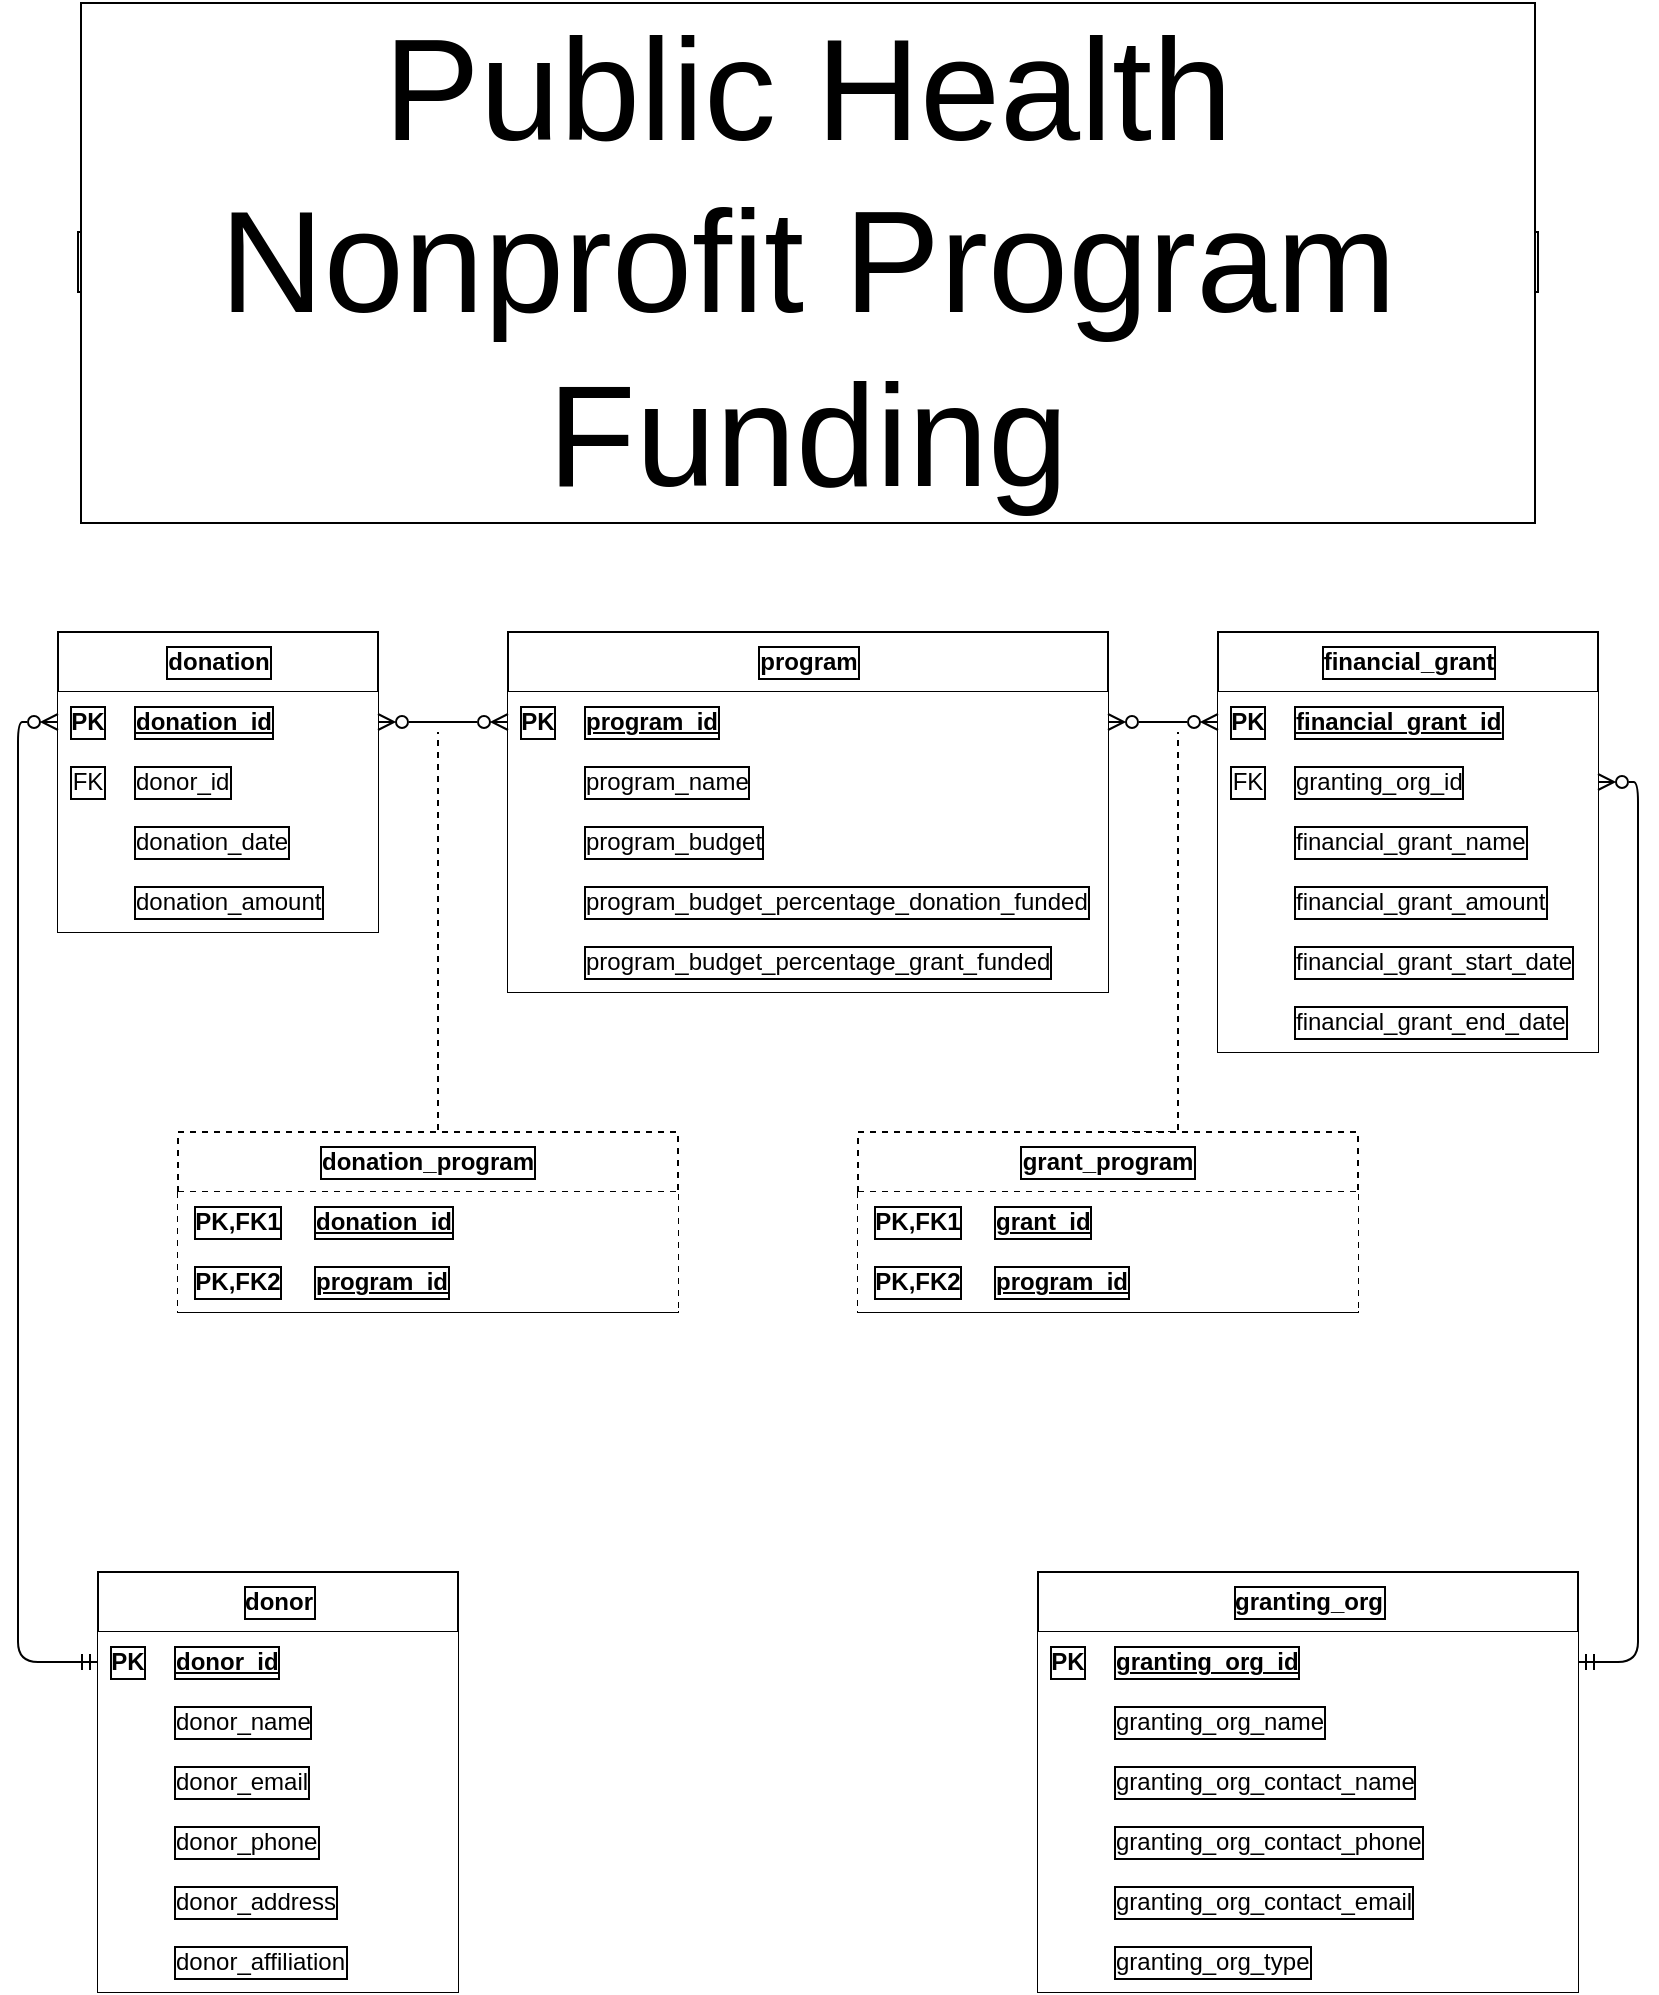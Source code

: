 <mxfile>
    <diagram name="Page-1" id="TxBQtbxJY03ssOuI2Wn8">
        <mxGraphModel dx="577" dy="413" grid="1" gridSize="10" guides="1" tooltips="1" connect="1" arrows="1" fold="1" page="1" pageScale="1" pageWidth="850" pageHeight="1100" background="#ffffff" math="0" shadow="0">
            <root>
                <mxCell id="0"/>
                <mxCell id="1" parent="0"/>
                <mxCell id="XQ3OSbRxP886kL2ksAf7-1" value="donation" style="shape=table;startSize=30;container=1;collapsible=1;childLayout=tableLayout;fixedRows=1;rowLines=0;fontStyle=1;align=center;resizeLast=1;html=1;movable=1;resizable=1;rotatable=1;deletable=1;editable=1;locked=0;connectable=1;labelBackgroundColor=#FFFFFF;strokeColor=#000000;fontColor=#000000;labelBorderColor=default;fillColor=#FFFFFF;" parent="1" vertex="1">
                    <mxGeometry x="50" y="380" width="160" height="150" as="geometry"/>
                </mxCell>
                <mxCell id="XQ3OSbRxP886kL2ksAf7-2" value="" style="shape=tableRow;horizontal=0;startSize=0;swimlaneHead=0;swimlaneBody=0;fillColor=#FFFFFF;collapsible=0;dropTarget=0;points=[[0,0.5],[1,0.5]];portConstraint=eastwest;top=0;left=0;right=0;bottom=1;movable=1;resizable=1;rotatable=1;deletable=1;editable=1;locked=0;connectable=1;labelBackgroundColor=#FFFFFF;strokeColor=#000000;fontColor=#000000;labelBorderColor=default;" parent="XQ3OSbRxP886kL2ksAf7-1" vertex="1">
                    <mxGeometry y="30" width="160" height="30" as="geometry"/>
                </mxCell>
                <mxCell id="XQ3OSbRxP886kL2ksAf7-3" value="PK" style="shape=partialRectangle;connectable=1;fillColor=#FFFFFF;top=0;left=0;bottom=0;right=0;fontStyle=1;overflow=hidden;whiteSpace=wrap;html=1;movable=1;resizable=1;rotatable=1;deletable=1;editable=1;locked=0;labelBackgroundColor=#FFFFFF;strokeColor=#000000;fontColor=#000000;labelBorderColor=default;" parent="XQ3OSbRxP886kL2ksAf7-2" vertex="1">
                    <mxGeometry width="30" height="30" as="geometry">
                        <mxRectangle width="30" height="30" as="alternateBounds"/>
                    </mxGeometry>
                </mxCell>
                <mxCell id="XQ3OSbRxP886kL2ksAf7-4" value="donation_id" style="shape=partialRectangle;connectable=1;fillColor=#FFFFFF;top=0;left=0;bottom=0;right=0;align=left;spacingLeft=6;fontStyle=5;overflow=hidden;whiteSpace=wrap;html=1;movable=1;resizable=1;rotatable=1;deletable=1;editable=1;locked=0;labelBackgroundColor=#FFFFFF;strokeColor=#000000;fontColor=#000000;labelBorderColor=default;" parent="XQ3OSbRxP886kL2ksAf7-2" vertex="1">
                    <mxGeometry x="30" width="130" height="30" as="geometry">
                        <mxRectangle width="130" height="30" as="alternateBounds"/>
                    </mxGeometry>
                </mxCell>
                <mxCell id="XQ3OSbRxP886kL2ksAf7-11" value="" style="shape=tableRow;horizontal=0;startSize=0;swimlaneHead=0;swimlaneBody=0;fillColor=#FFFFFF;collapsible=0;dropTarget=0;points=[[0,0.5],[1,0.5]];portConstraint=eastwest;top=0;left=0;right=0;bottom=0;movable=1;resizable=1;rotatable=1;deletable=1;editable=1;locked=0;connectable=1;labelBackgroundColor=#FFFFFF;strokeColor=#000000;fontColor=#000000;labelBorderColor=default;" parent="XQ3OSbRxP886kL2ksAf7-1" vertex="1">
                    <mxGeometry y="60" width="160" height="30" as="geometry"/>
                </mxCell>
                <mxCell id="XQ3OSbRxP886kL2ksAf7-12" value="FK" style="shape=partialRectangle;connectable=1;fillColor=#FFFFFF;top=0;left=0;bottom=0;right=0;editable=1;overflow=hidden;whiteSpace=wrap;html=1;movable=1;resizable=1;rotatable=1;deletable=1;locked=0;labelBackgroundColor=#FFFFFF;strokeColor=#000000;fontColor=#000000;labelBorderColor=default;" parent="XQ3OSbRxP886kL2ksAf7-11" vertex="1">
                    <mxGeometry width="30" height="30" as="geometry">
                        <mxRectangle width="30" height="30" as="alternateBounds"/>
                    </mxGeometry>
                </mxCell>
                <mxCell id="XQ3OSbRxP886kL2ksAf7-13" value="donor_id" style="shape=partialRectangle;connectable=1;fillColor=#FFFFFF;top=0;left=0;bottom=0;right=0;align=left;spacingLeft=6;overflow=hidden;whiteSpace=wrap;html=1;movable=1;resizable=1;rotatable=1;deletable=1;editable=1;locked=0;labelBackgroundColor=#FFFFFF;strokeColor=#000000;fontColor=#000000;labelBorderColor=default;" parent="XQ3OSbRxP886kL2ksAf7-11" vertex="1">
                    <mxGeometry x="30" width="130" height="30" as="geometry">
                        <mxRectangle width="130" height="30" as="alternateBounds"/>
                    </mxGeometry>
                </mxCell>
                <mxCell id="XQ3OSbRxP886kL2ksAf7-5" value="" style="shape=tableRow;horizontal=0;startSize=0;swimlaneHead=0;swimlaneBody=0;fillColor=#FFFFFF;collapsible=0;dropTarget=0;points=[[0,0.5],[1,0.5]];portConstraint=eastwest;top=0;left=0;right=0;bottom=0;movable=1;resizable=1;rotatable=1;deletable=1;editable=1;locked=0;connectable=1;labelBackgroundColor=#FFFFFF;strokeColor=#000000;fontColor=#000000;labelBorderColor=default;" parent="XQ3OSbRxP886kL2ksAf7-1" vertex="1">
                    <mxGeometry y="90" width="160" height="30" as="geometry"/>
                </mxCell>
                <mxCell id="XQ3OSbRxP886kL2ksAf7-6" value="" style="shape=partialRectangle;connectable=1;fillColor=#FFFFFF;top=0;left=0;bottom=0;right=0;editable=1;overflow=hidden;whiteSpace=wrap;html=1;movable=1;resizable=1;rotatable=1;deletable=1;locked=0;labelBackgroundColor=#FFFFFF;strokeColor=#000000;fontColor=#000000;labelBorderColor=default;" parent="XQ3OSbRxP886kL2ksAf7-5" vertex="1">
                    <mxGeometry width="30" height="30" as="geometry">
                        <mxRectangle width="30" height="30" as="alternateBounds"/>
                    </mxGeometry>
                </mxCell>
                <mxCell id="XQ3OSbRxP886kL2ksAf7-7" value="donation_date" style="shape=partialRectangle;connectable=1;fillColor=#FFFFFF;top=0;left=0;bottom=0;right=0;align=left;spacingLeft=6;overflow=hidden;whiteSpace=wrap;html=1;movable=1;resizable=1;rotatable=1;deletable=1;editable=1;locked=0;labelBackgroundColor=#FFFFFF;strokeColor=#000000;fontColor=#000000;labelBorderColor=default;" parent="XQ3OSbRxP886kL2ksAf7-5" vertex="1">
                    <mxGeometry x="30" width="130" height="30" as="geometry">
                        <mxRectangle width="130" height="30" as="alternateBounds"/>
                    </mxGeometry>
                </mxCell>
                <mxCell id="XQ3OSbRxP886kL2ksAf7-8" value="" style="shape=tableRow;horizontal=0;startSize=0;swimlaneHead=0;swimlaneBody=0;fillColor=#FFFFFF;collapsible=0;dropTarget=0;points=[[0,0.5],[1,0.5]];portConstraint=eastwest;top=0;left=0;right=0;bottom=0;movable=1;resizable=1;rotatable=1;deletable=1;editable=1;locked=0;connectable=1;labelBackgroundColor=#FFFFFF;strokeColor=#000000;fontColor=#000000;labelBorderColor=default;" parent="XQ3OSbRxP886kL2ksAf7-1" vertex="1">
                    <mxGeometry y="120" width="160" height="30" as="geometry"/>
                </mxCell>
                <mxCell id="XQ3OSbRxP886kL2ksAf7-9" value="" style="shape=partialRectangle;connectable=1;fillColor=#FFFFFF;top=0;left=0;bottom=0;right=0;editable=1;overflow=hidden;whiteSpace=wrap;html=1;movable=1;resizable=1;rotatable=1;deletable=1;locked=0;labelBackgroundColor=#FFFFFF;strokeColor=#000000;fontColor=#000000;labelBorderColor=default;" parent="XQ3OSbRxP886kL2ksAf7-8" vertex="1">
                    <mxGeometry width="30" height="30" as="geometry">
                        <mxRectangle width="30" height="30" as="alternateBounds"/>
                    </mxGeometry>
                </mxCell>
                <mxCell id="XQ3OSbRxP886kL2ksAf7-10" value="donation_amount" style="shape=partialRectangle;connectable=1;fillColor=#FFFFFF;top=0;left=0;bottom=0;right=0;align=left;spacingLeft=6;overflow=hidden;whiteSpace=wrap;html=1;movable=1;resizable=1;rotatable=1;deletable=1;editable=1;locked=0;labelBackgroundColor=#FFFFFF;strokeColor=#000000;fontColor=#000000;labelBorderColor=default;" parent="XQ3OSbRxP886kL2ksAf7-8" vertex="1">
                    <mxGeometry x="30" width="130" height="30" as="geometry">
                        <mxRectangle width="130" height="30" as="alternateBounds"/>
                    </mxGeometry>
                </mxCell>
                <mxCell id="XQ3OSbRxP886kL2ksAf7-14" value="program" style="shape=table;startSize=30;container=1;collapsible=1;childLayout=tableLayout;fixedRows=1;rowLines=0;fontStyle=1;align=center;resizeLast=1;html=1;movable=1;resizable=1;rotatable=1;deletable=1;editable=1;locked=0;connectable=1;labelBackgroundColor=#FFFFFF;strokeColor=#000000;fontColor=#000000;labelBorderColor=default;fillColor=#FFFFFF;" parent="1" vertex="1">
                    <mxGeometry x="275" y="380" width="300" height="180" as="geometry"/>
                </mxCell>
                <mxCell id="XQ3OSbRxP886kL2ksAf7-15" value="" style="shape=tableRow;horizontal=0;startSize=0;swimlaneHead=0;swimlaneBody=0;fillColor=#FFFFFF;collapsible=0;dropTarget=0;points=[[0,0.5],[1,0.5]];portConstraint=eastwest;top=0;left=0;right=0;bottom=1;movable=1;resizable=1;rotatable=1;deletable=1;editable=1;locked=0;connectable=1;labelBackgroundColor=#FFFFFF;strokeColor=#000000;fontColor=#000000;labelBorderColor=default;" parent="XQ3OSbRxP886kL2ksAf7-14" vertex="1">
                    <mxGeometry y="30" width="300" height="30" as="geometry"/>
                </mxCell>
                <mxCell id="XQ3OSbRxP886kL2ksAf7-16" value="PK" style="shape=partialRectangle;connectable=1;fillColor=#FFFFFF;top=0;left=0;bottom=0;right=0;fontStyle=1;overflow=hidden;whiteSpace=wrap;html=1;movable=1;resizable=1;rotatable=1;deletable=1;editable=1;locked=0;labelBackgroundColor=#FFFFFF;strokeColor=#000000;fontColor=#000000;labelBorderColor=default;" parent="XQ3OSbRxP886kL2ksAf7-15" vertex="1">
                    <mxGeometry width="30" height="30" as="geometry">
                        <mxRectangle width="30" height="30" as="alternateBounds"/>
                    </mxGeometry>
                </mxCell>
                <mxCell id="XQ3OSbRxP886kL2ksAf7-17" value="program_id" style="shape=partialRectangle;connectable=1;fillColor=#FFFFFF;top=0;left=0;bottom=0;right=0;align=left;spacingLeft=6;fontStyle=5;overflow=hidden;whiteSpace=wrap;html=1;movable=1;resizable=1;rotatable=1;deletable=1;editable=1;locked=0;labelBackgroundColor=#FFFFFF;strokeColor=#000000;fontColor=#000000;labelBorderColor=default;" parent="XQ3OSbRxP886kL2ksAf7-15" vertex="1">
                    <mxGeometry x="30" width="270" height="30" as="geometry">
                        <mxRectangle width="270" height="30" as="alternateBounds"/>
                    </mxGeometry>
                </mxCell>
                <mxCell id="XQ3OSbRxP886kL2ksAf7-18" value="" style="shape=tableRow;horizontal=0;startSize=0;swimlaneHead=0;swimlaneBody=0;fillColor=#FFFFFF;collapsible=0;dropTarget=0;points=[[0,0.5],[1,0.5]];portConstraint=eastwest;top=0;left=0;right=0;bottom=0;movable=1;resizable=1;rotatable=1;deletable=1;editable=1;locked=0;connectable=1;labelBackgroundColor=#FFFFFF;strokeColor=#000000;fontColor=#000000;labelBorderColor=default;" parent="XQ3OSbRxP886kL2ksAf7-14" vertex="1">
                    <mxGeometry y="60" width="300" height="30" as="geometry"/>
                </mxCell>
                <mxCell id="XQ3OSbRxP886kL2ksAf7-19" value="" style="shape=partialRectangle;connectable=1;fillColor=#FFFFFF;top=0;left=0;bottom=0;right=0;editable=1;overflow=hidden;whiteSpace=wrap;html=1;movable=1;resizable=1;rotatable=1;deletable=1;locked=0;labelBackgroundColor=#FFFFFF;strokeColor=#000000;fontColor=#000000;labelBorderColor=default;" parent="XQ3OSbRxP886kL2ksAf7-18" vertex="1">
                    <mxGeometry width="30" height="30" as="geometry">
                        <mxRectangle width="30" height="30" as="alternateBounds"/>
                    </mxGeometry>
                </mxCell>
                <mxCell id="XQ3OSbRxP886kL2ksAf7-20" value="program_name" style="shape=partialRectangle;connectable=1;fillColor=#FFFFFF;top=0;left=0;bottom=0;right=0;align=left;spacingLeft=6;overflow=hidden;whiteSpace=wrap;html=1;movable=1;resizable=1;rotatable=1;deletable=1;editable=1;locked=0;labelBackgroundColor=#FFFFFF;strokeColor=#000000;fontColor=#000000;labelBorderColor=default;" parent="XQ3OSbRxP886kL2ksAf7-18" vertex="1">
                    <mxGeometry x="30" width="270" height="30" as="geometry">
                        <mxRectangle width="270" height="30" as="alternateBounds"/>
                    </mxGeometry>
                </mxCell>
                <mxCell id="XQ3OSbRxP886kL2ksAf7-21" value="" style="shape=tableRow;horizontal=0;startSize=0;swimlaneHead=0;swimlaneBody=0;fillColor=#FFFFFF;collapsible=0;dropTarget=0;points=[[0,0.5],[1,0.5]];portConstraint=eastwest;top=0;left=0;right=0;bottom=0;movable=1;resizable=1;rotatable=1;deletable=1;editable=1;locked=0;connectable=1;labelBackgroundColor=#FFFFFF;strokeColor=#000000;fontColor=#000000;labelBorderColor=default;" parent="XQ3OSbRxP886kL2ksAf7-14" vertex="1">
                    <mxGeometry y="90" width="300" height="30" as="geometry"/>
                </mxCell>
                <mxCell id="XQ3OSbRxP886kL2ksAf7-22" value="" style="shape=partialRectangle;connectable=1;fillColor=#FFFFFF;top=0;left=0;bottom=0;right=0;editable=1;overflow=hidden;whiteSpace=wrap;html=1;movable=1;resizable=1;rotatable=1;deletable=1;locked=0;labelBackgroundColor=#FFFFFF;strokeColor=#000000;fontColor=#000000;labelBorderColor=default;" parent="XQ3OSbRxP886kL2ksAf7-21" vertex="1">
                    <mxGeometry width="30" height="30" as="geometry">
                        <mxRectangle width="30" height="30" as="alternateBounds"/>
                    </mxGeometry>
                </mxCell>
                <mxCell id="XQ3OSbRxP886kL2ksAf7-23" value="program_budget" style="shape=partialRectangle;connectable=1;fillColor=#FFFFFF;top=0;left=0;bottom=0;right=0;align=left;spacingLeft=6;overflow=hidden;whiteSpace=wrap;html=1;movable=1;resizable=1;rotatable=1;deletable=1;editable=1;locked=0;labelBackgroundColor=#FFFFFF;strokeColor=#000000;fontColor=#000000;labelBorderColor=default;" parent="XQ3OSbRxP886kL2ksAf7-21" vertex="1">
                    <mxGeometry x="30" width="270" height="30" as="geometry">
                        <mxRectangle width="270" height="30" as="alternateBounds"/>
                    </mxGeometry>
                </mxCell>
                <mxCell id="XQ3OSbRxP886kL2ksAf7-24" value="" style="shape=tableRow;horizontal=0;startSize=0;swimlaneHead=0;swimlaneBody=0;fillColor=#FFFFFF;collapsible=0;dropTarget=0;points=[[0,0.5],[1,0.5]];portConstraint=eastwest;top=0;left=0;right=0;bottom=0;movable=1;resizable=1;rotatable=1;deletable=1;editable=1;locked=0;connectable=1;labelBackgroundColor=#FFFFFF;strokeColor=#000000;fontColor=#000000;labelBorderColor=default;" parent="XQ3OSbRxP886kL2ksAf7-14" vertex="1">
                    <mxGeometry y="120" width="300" height="30" as="geometry"/>
                </mxCell>
                <mxCell id="XQ3OSbRxP886kL2ksAf7-25" value="" style="shape=partialRectangle;connectable=1;fillColor=#FFFFFF;top=0;left=0;bottom=0;right=0;editable=1;overflow=hidden;whiteSpace=wrap;html=1;movable=1;resizable=1;rotatable=1;deletable=1;locked=0;labelBackgroundColor=#FFFFFF;strokeColor=#000000;fontColor=#000000;labelBorderColor=default;" parent="XQ3OSbRxP886kL2ksAf7-24" vertex="1">
                    <mxGeometry width="30" height="30" as="geometry">
                        <mxRectangle width="30" height="30" as="alternateBounds"/>
                    </mxGeometry>
                </mxCell>
                <mxCell id="XQ3OSbRxP886kL2ksAf7-26" value="program_budget_percentage_donation_funded" style="shape=partialRectangle;connectable=1;fillColor=#FFFFFF;top=0;left=0;bottom=0;right=0;align=left;spacingLeft=6;overflow=hidden;whiteSpace=wrap;html=1;movable=1;resizable=1;rotatable=1;deletable=1;editable=1;locked=0;labelBackgroundColor=#FFFFFF;strokeColor=#000000;fontColor=#000000;labelBorderColor=default;" parent="XQ3OSbRxP886kL2ksAf7-24" vertex="1">
                    <mxGeometry x="30" width="270" height="30" as="geometry">
                        <mxRectangle width="270" height="30" as="alternateBounds"/>
                    </mxGeometry>
                </mxCell>
                <mxCell id="XQ3OSbRxP886kL2ksAf7-27" style="shape=tableRow;horizontal=0;startSize=0;swimlaneHead=0;swimlaneBody=0;fillColor=#FFFFFF;collapsible=0;dropTarget=0;points=[[0,0.5],[1,0.5]];portConstraint=eastwest;top=0;left=0;right=0;bottom=0;movable=1;resizable=1;rotatable=1;deletable=1;editable=1;locked=0;connectable=1;labelBackgroundColor=#FFFFFF;strokeColor=#000000;fontColor=#000000;labelBorderColor=default;" parent="XQ3OSbRxP886kL2ksAf7-14" vertex="1">
                    <mxGeometry y="150" width="300" height="30" as="geometry"/>
                </mxCell>
                <mxCell id="XQ3OSbRxP886kL2ksAf7-28" style="shape=partialRectangle;connectable=1;fillColor=#FFFFFF;top=0;left=0;bottom=0;right=0;editable=1;overflow=hidden;whiteSpace=wrap;html=1;movable=1;resizable=1;rotatable=1;deletable=1;locked=0;labelBackgroundColor=#FFFFFF;strokeColor=#000000;fontColor=#000000;labelBorderColor=default;" parent="XQ3OSbRxP886kL2ksAf7-27" vertex="1">
                    <mxGeometry width="30" height="30" as="geometry">
                        <mxRectangle width="30" height="30" as="alternateBounds"/>
                    </mxGeometry>
                </mxCell>
                <mxCell id="XQ3OSbRxP886kL2ksAf7-29" value="program_budget_percentage_grant_funded" style="shape=partialRectangle;connectable=1;fillColor=#FFFFFF;top=0;left=0;bottom=0;right=0;align=left;spacingLeft=6;overflow=hidden;whiteSpace=wrap;html=1;movable=1;resizable=1;rotatable=1;deletable=1;editable=1;locked=0;labelBackgroundColor=#FFFFFF;strokeColor=#000000;fontColor=#000000;labelBorderColor=default;" parent="XQ3OSbRxP886kL2ksAf7-27" vertex="1">
                    <mxGeometry x="30" width="270" height="30" as="geometry">
                        <mxRectangle width="270" height="30" as="alternateBounds"/>
                    </mxGeometry>
                </mxCell>
                <mxCell id="XQ3OSbRxP886kL2ksAf7-30" value="donor" style="shape=table;startSize=30;container=1;collapsible=1;childLayout=tableLayout;fixedRows=1;rowLines=0;fontStyle=1;align=center;resizeLast=1;html=1;movable=1;resizable=1;rotatable=1;deletable=1;editable=1;locked=0;connectable=1;labelBackgroundColor=#FFFFFF;strokeColor=#000000;fontColor=#000000;labelBorderColor=default;fillColor=#FFFFFF;" parent="1" vertex="1">
                    <mxGeometry x="70.0" y="850" width="180" height="210" as="geometry"/>
                </mxCell>
                <mxCell id="XQ3OSbRxP886kL2ksAf7-31" value="" style="shape=tableRow;horizontal=0;startSize=0;swimlaneHead=0;swimlaneBody=0;fillColor=#FFFFFF;collapsible=0;dropTarget=0;points=[[0,0.5],[1,0.5]];portConstraint=eastwest;top=0;left=0;right=0;bottom=1;movable=1;resizable=1;rotatable=1;deletable=1;editable=1;locked=0;connectable=1;labelBackgroundColor=#FFFFFF;strokeColor=#000000;fontColor=#000000;labelBorderColor=default;" parent="XQ3OSbRxP886kL2ksAf7-30" vertex="1">
                    <mxGeometry y="30" width="180" height="30" as="geometry"/>
                </mxCell>
                <mxCell id="XQ3OSbRxP886kL2ksAf7-32" value="PK" style="shape=partialRectangle;connectable=1;fillColor=#FFFFFF;top=0;left=0;bottom=0;right=0;fontStyle=1;overflow=hidden;whiteSpace=wrap;html=1;movable=1;resizable=1;rotatable=1;deletable=1;editable=1;locked=0;labelBackgroundColor=#FFFFFF;strokeColor=#000000;fontColor=#000000;labelBorderColor=default;" parent="XQ3OSbRxP886kL2ksAf7-31" vertex="1">
                    <mxGeometry width="30" height="30" as="geometry">
                        <mxRectangle width="30" height="30" as="alternateBounds"/>
                    </mxGeometry>
                </mxCell>
                <mxCell id="XQ3OSbRxP886kL2ksAf7-33" value="donor_id" style="shape=partialRectangle;connectable=1;fillColor=#FFFFFF;top=0;left=0;bottom=0;right=0;align=left;spacingLeft=6;fontStyle=5;overflow=hidden;whiteSpace=wrap;html=1;movable=1;resizable=1;rotatable=1;deletable=1;editable=1;locked=0;labelBackgroundColor=#FFFFFF;strokeColor=#000000;fontColor=#000000;labelBorderColor=default;" parent="XQ3OSbRxP886kL2ksAf7-31" vertex="1">
                    <mxGeometry x="30" width="150" height="30" as="geometry">
                        <mxRectangle width="150" height="30" as="alternateBounds"/>
                    </mxGeometry>
                </mxCell>
                <mxCell id="XQ3OSbRxP886kL2ksAf7-34" value="" style="shape=tableRow;horizontal=0;startSize=0;swimlaneHead=0;swimlaneBody=0;fillColor=#FFFFFF;collapsible=0;dropTarget=0;points=[[0,0.5],[1,0.5]];portConstraint=eastwest;top=0;left=0;right=0;bottom=0;movable=1;resizable=1;rotatable=1;deletable=1;editable=1;locked=0;connectable=1;labelBackgroundColor=#FFFFFF;strokeColor=#000000;fontColor=#000000;labelBorderColor=default;" parent="XQ3OSbRxP886kL2ksAf7-30" vertex="1">
                    <mxGeometry y="60" width="180" height="30" as="geometry"/>
                </mxCell>
                <mxCell id="XQ3OSbRxP886kL2ksAf7-35" value="" style="shape=partialRectangle;connectable=1;fillColor=#FFFFFF;top=0;left=0;bottom=0;right=0;editable=1;overflow=hidden;whiteSpace=wrap;html=1;movable=1;resizable=1;rotatable=1;deletable=1;locked=0;labelBackgroundColor=#FFFFFF;strokeColor=#000000;fontColor=#000000;labelBorderColor=default;" parent="XQ3OSbRxP886kL2ksAf7-34" vertex="1">
                    <mxGeometry width="30" height="30" as="geometry">
                        <mxRectangle width="30" height="30" as="alternateBounds"/>
                    </mxGeometry>
                </mxCell>
                <mxCell id="XQ3OSbRxP886kL2ksAf7-36" value="donor_name" style="shape=partialRectangle;connectable=1;fillColor=#FFFFFF;top=0;left=0;bottom=0;right=0;align=left;spacingLeft=6;overflow=hidden;whiteSpace=wrap;html=1;movable=1;resizable=1;rotatable=1;deletable=1;editable=1;locked=0;labelBackgroundColor=#FFFFFF;strokeColor=#000000;fontColor=#000000;labelBorderColor=default;" parent="XQ3OSbRxP886kL2ksAf7-34" vertex="1">
                    <mxGeometry x="30" width="150" height="30" as="geometry">
                        <mxRectangle width="150" height="30" as="alternateBounds"/>
                    </mxGeometry>
                </mxCell>
                <mxCell id="XQ3OSbRxP886kL2ksAf7-37" value="" style="shape=tableRow;horizontal=0;startSize=0;swimlaneHead=0;swimlaneBody=0;fillColor=#FFFFFF;collapsible=0;dropTarget=0;points=[[0,0.5],[1,0.5]];portConstraint=eastwest;top=0;left=0;right=0;bottom=0;movable=1;resizable=1;rotatable=1;deletable=1;editable=1;locked=0;connectable=1;labelBackgroundColor=#FFFFFF;strokeColor=#000000;fontColor=#000000;labelBorderColor=default;" parent="XQ3OSbRxP886kL2ksAf7-30" vertex="1">
                    <mxGeometry y="90" width="180" height="30" as="geometry"/>
                </mxCell>
                <mxCell id="XQ3OSbRxP886kL2ksAf7-38" value="" style="shape=partialRectangle;connectable=1;fillColor=#FFFFFF;top=0;left=0;bottom=0;right=0;editable=1;overflow=hidden;whiteSpace=wrap;html=1;movable=1;resizable=1;rotatable=1;deletable=1;locked=0;labelBackgroundColor=#FFFFFF;strokeColor=#000000;fontColor=#000000;labelBorderColor=default;" parent="XQ3OSbRxP886kL2ksAf7-37" vertex="1">
                    <mxGeometry width="30" height="30" as="geometry">
                        <mxRectangle width="30" height="30" as="alternateBounds"/>
                    </mxGeometry>
                </mxCell>
                <mxCell id="XQ3OSbRxP886kL2ksAf7-39" value="donor_email" style="shape=partialRectangle;connectable=1;fillColor=#FFFFFF;top=0;left=0;bottom=0;right=0;align=left;spacingLeft=6;overflow=hidden;whiteSpace=wrap;html=1;movable=1;resizable=1;rotatable=1;deletable=1;editable=1;locked=0;labelBackgroundColor=#FFFFFF;strokeColor=#000000;fontColor=#000000;labelBorderColor=default;" parent="XQ3OSbRxP886kL2ksAf7-37" vertex="1">
                    <mxGeometry x="30" width="150" height="30" as="geometry">
                        <mxRectangle width="150" height="30" as="alternateBounds"/>
                    </mxGeometry>
                </mxCell>
                <mxCell id="XQ3OSbRxP886kL2ksAf7-40" value="" style="shape=tableRow;horizontal=0;startSize=0;swimlaneHead=0;swimlaneBody=0;fillColor=#FFFFFF;collapsible=0;dropTarget=0;points=[[0,0.5],[1,0.5]];portConstraint=eastwest;top=0;left=0;right=0;bottom=0;movable=1;resizable=1;rotatable=1;deletable=1;editable=1;locked=0;connectable=1;labelBackgroundColor=#FFFFFF;strokeColor=#000000;fontColor=#000000;labelBorderColor=default;" parent="XQ3OSbRxP886kL2ksAf7-30" vertex="1">
                    <mxGeometry y="120" width="180" height="30" as="geometry"/>
                </mxCell>
                <mxCell id="XQ3OSbRxP886kL2ksAf7-41" value="" style="shape=partialRectangle;connectable=1;fillColor=#FFFFFF;top=0;left=0;bottom=0;right=0;editable=1;overflow=hidden;whiteSpace=wrap;html=1;movable=1;resizable=1;rotatable=1;deletable=1;locked=0;labelBackgroundColor=#FFFFFF;strokeColor=#000000;fontColor=#000000;labelBorderColor=default;" parent="XQ3OSbRxP886kL2ksAf7-40" vertex="1">
                    <mxGeometry width="30" height="30" as="geometry">
                        <mxRectangle width="30" height="30" as="alternateBounds"/>
                    </mxGeometry>
                </mxCell>
                <mxCell id="XQ3OSbRxP886kL2ksAf7-42" value="donor_phone" style="shape=partialRectangle;connectable=1;fillColor=#FFFFFF;top=0;left=0;bottom=0;right=0;align=left;spacingLeft=6;overflow=hidden;whiteSpace=wrap;html=1;movable=1;resizable=1;rotatable=1;deletable=1;editable=1;locked=0;labelBackgroundColor=#FFFFFF;strokeColor=#000000;fontColor=#000000;labelBorderColor=default;" parent="XQ3OSbRxP886kL2ksAf7-40" vertex="1">
                    <mxGeometry x="30" width="150" height="30" as="geometry">
                        <mxRectangle width="150" height="30" as="alternateBounds"/>
                    </mxGeometry>
                </mxCell>
                <mxCell id="XQ3OSbRxP886kL2ksAf7-46" style="shape=tableRow;horizontal=0;startSize=0;swimlaneHead=0;swimlaneBody=0;fillColor=#FFFFFF;collapsible=0;dropTarget=0;points=[[0,0.5],[1,0.5]];portConstraint=eastwest;top=0;left=0;right=0;bottom=0;movable=1;resizable=1;rotatable=1;deletable=1;editable=1;locked=0;connectable=1;labelBackgroundColor=#FFFFFF;strokeColor=#000000;fontColor=#000000;labelBorderColor=default;" parent="XQ3OSbRxP886kL2ksAf7-30" vertex="1">
                    <mxGeometry y="150" width="180" height="30" as="geometry"/>
                </mxCell>
                <mxCell id="XQ3OSbRxP886kL2ksAf7-47" style="shape=partialRectangle;connectable=1;fillColor=#FFFFFF;top=0;left=0;bottom=0;right=0;editable=1;overflow=hidden;whiteSpace=wrap;html=1;movable=1;resizable=1;rotatable=1;deletable=1;locked=0;labelBackgroundColor=#FFFFFF;strokeColor=#000000;fontColor=#000000;labelBorderColor=default;" parent="XQ3OSbRxP886kL2ksAf7-46" vertex="1">
                    <mxGeometry width="30" height="30" as="geometry">
                        <mxRectangle width="30" height="30" as="alternateBounds"/>
                    </mxGeometry>
                </mxCell>
                <mxCell id="XQ3OSbRxP886kL2ksAf7-48" value="donor_address" style="shape=partialRectangle;connectable=1;fillColor=#FFFFFF;top=0;left=0;bottom=0;right=0;align=left;spacingLeft=6;overflow=hidden;whiteSpace=wrap;html=1;movable=1;resizable=1;rotatable=1;deletable=1;editable=1;locked=0;labelBackgroundColor=#FFFFFF;strokeColor=#000000;fontColor=#000000;labelBorderColor=default;" parent="XQ3OSbRxP886kL2ksAf7-46" vertex="1">
                    <mxGeometry x="30" width="150" height="30" as="geometry">
                        <mxRectangle width="150" height="30" as="alternateBounds"/>
                    </mxGeometry>
                </mxCell>
                <mxCell id="XQ3OSbRxP886kL2ksAf7-43" style="shape=tableRow;horizontal=0;startSize=0;swimlaneHead=0;swimlaneBody=0;fillColor=#FFFFFF;collapsible=0;dropTarget=0;points=[[0,0.5],[1,0.5]];portConstraint=eastwest;top=0;left=0;right=0;bottom=0;movable=1;resizable=1;rotatable=1;deletable=1;editable=1;locked=0;connectable=1;labelBackgroundColor=#FFFFFF;strokeColor=#000000;fontColor=#000000;labelBorderColor=default;" parent="XQ3OSbRxP886kL2ksAf7-30" vertex="1">
                    <mxGeometry y="180" width="180" height="30" as="geometry"/>
                </mxCell>
                <mxCell id="XQ3OSbRxP886kL2ksAf7-44" style="shape=partialRectangle;connectable=1;fillColor=#FFFFFF;top=0;left=0;bottom=0;right=0;editable=1;overflow=hidden;whiteSpace=wrap;html=1;movable=1;resizable=1;rotatable=1;deletable=1;locked=0;labelBackgroundColor=#FFFFFF;strokeColor=#000000;fontColor=#000000;labelBorderColor=default;" parent="XQ3OSbRxP886kL2ksAf7-43" vertex="1">
                    <mxGeometry width="30" height="30" as="geometry">
                        <mxRectangle width="30" height="30" as="alternateBounds"/>
                    </mxGeometry>
                </mxCell>
                <mxCell id="XQ3OSbRxP886kL2ksAf7-45" value="donor_affiliation" style="shape=partialRectangle;connectable=1;fillColor=#FFFFFF;top=0;left=0;bottom=0;right=0;align=left;spacingLeft=6;overflow=hidden;whiteSpace=wrap;html=1;movable=1;resizable=1;rotatable=1;deletable=1;editable=1;locked=0;labelBackgroundColor=#FFFFFF;strokeColor=#000000;fontColor=#000000;labelBorderColor=default;" parent="XQ3OSbRxP886kL2ksAf7-43" vertex="1">
                    <mxGeometry x="30" width="150" height="30" as="geometry">
                        <mxRectangle width="150" height="30" as="alternateBounds"/>
                    </mxGeometry>
                </mxCell>
                <mxCell id="XQ3OSbRxP886kL2ksAf7-49" value="financial_grant" style="shape=table;startSize=30;container=1;collapsible=1;childLayout=tableLayout;fixedRows=1;rowLines=0;fontStyle=1;align=center;resizeLast=1;html=1;movable=1;resizable=1;rotatable=1;deletable=1;editable=1;locked=0;connectable=1;labelBackgroundColor=#FFFFFF;strokeColor=#000000;fontColor=#000000;labelBorderColor=default;fillColor=#FFFFFF;" parent="1" vertex="1">
                    <mxGeometry x="630" y="380" width="190" height="210" as="geometry"/>
                </mxCell>
                <mxCell id="XQ3OSbRxP886kL2ksAf7-50" value="" style="shape=tableRow;horizontal=0;startSize=0;swimlaneHead=0;swimlaneBody=0;fillColor=#FFFFFF;collapsible=0;dropTarget=0;points=[[0,0.5],[1,0.5]];portConstraint=eastwest;top=0;left=0;right=0;bottom=1;movable=1;resizable=1;rotatable=1;deletable=1;editable=1;locked=0;connectable=1;labelBackgroundColor=#FFFFFF;strokeColor=#000000;fontColor=#000000;labelBorderColor=default;" parent="XQ3OSbRxP886kL2ksAf7-49" vertex="1">
                    <mxGeometry y="30" width="190" height="30" as="geometry"/>
                </mxCell>
                <mxCell id="XQ3OSbRxP886kL2ksAf7-51" value="PK" style="shape=partialRectangle;connectable=1;fillColor=#FFFFFF;top=0;left=0;bottom=0;right=0;fontStyle=1;overflow=hidden;whiteSpace=wrap;html=1;movable=1;resizable=1;rotatable=1;deletable=1;editable=1;locked=0;labelBackgroundColor=#FFFFFF;strokeColor=#000000;fontColor=#000000;labelBorderColor=default;" parent="XQ3OSbRxP886kL2ksAf7-50" vertex="1">
                    <mxGeometry width="30" height="30" as="geometry">
                        <mxRectangle width="30" height="30" as="alternateBounds"/>
                    </mxGeometry>
                </mxCell>
                <mxCell id="XQ3OSbRxP886kL2ksAf7-52" value="financial_grant_id" style="shape=partialRectangle;connectable=1;fillColor=#FFFFFF;top=0;left=0;bottom=0;right=0;align=left;spacingLeft=6;fontStyle=5;overflow=hidden;whiteSpace=wrap;html=1;movable=1;resizable=1;rotatable=1;deletable=1;editable=1;locked=0;labelBackgroundColor=#FFFFFF;strokeColor=#000000;fontColor=#000000;labelBorderColor=default;" parent="XQ3OSbRxP886kL2ksAf7-50" vertex="1">
                    <mxGeometry x="30" width="160" height="30" as="geometry">
                        <mxRectangle width="160" height="30" as="alternateBounds"/>
                    </mxGeometry>
                </mxCell>
                <mxCell id="XQ3OSbRxP886kL2ksAf7-53" value="" style="shape=tableRow;horizontal=0;startSize=0;swimlaneHead=0;swimlaneBody=0;fillColor=#FFFFFF;collapsible=0;dropTarget=0;points=[[0,0.5],[1,0.5]];portConstraint=eastwest;top=0;left=0;right=0;bottom=0;movable=1;resizable=1;rotatable=1;deletable=1;editable=1;locked=0;connectable=1;labelBackgroundColor=#FFFFFF;strokeColor=#000000;fontColor=#000000;labelBorderColor=default;" parent="XQ3OSbRxP886kL2ksAf7-49" vertex="1">
                    <mxGeometry y="60" width="190" height="30" as="geometry"/>
                </mxCell>
                <mxCell id="XQ3OSbRxP886kL2ksAf7-54" value="FK" style="shape=partialRectangle;connectable=1;fillColor=#FFFFFF;top=0;left=0;bottom=0;right=0;editable=1;overflow=hidden;whiteSpace=wrap;html=1;movable=1;resizable=1;rotatable=1;deletable=1;locked=0;labelBackgroundColor=#FFFFFF;strokeColor=#000000;fontColor=#000000;labelBorderColor=default;" parent="XQ3OSbRxP886kL2ksAf7-53" vertex="1">
                    <mxGeometry width="30" height="30" as="geometry">
                        <mxRectangle width="30" height="30" as="alternateBounds"/>
                    </mxGeometry>
                </mxCell>
                <mxCell id="XQ3OSbRxP886kL2ksAf7-55" value="granting_org_id" style="shape=partialRectangle;connectable=1;fillColor=#FFFFFF;top=0;left=0;bottom=0;right=0;align=left;spacingLeft=6;overflow=hidden;whiteSpace=wrap;html=1;movable=1;resizable=1;rotatable=1;deletable=1;editable=1;locked=0;labelBackgroundColor=#FFFFFF;strokeColor=#000000;fontColor=#000000;labelBorderColor=default;" parent="XQ3OSbRxP886kL2ksAf7-53" vertex="1">
                    <mxGeometry x="30" width="160" height="30" as="geometry">
                        <mxRectangle width="160" height="30" as="alternateBounds"/>
                    </mxGeometry>
                </mxCell>
                <mxCell id="XQ3OSbRxP886kL2ksAf7-56" value="" style="shape=tableRow;horizontal=0;startSize=0;swimlaneHead=0;swimlaneBody=0;fillColor=#FFFFFF;collapsible=0;dropTarget=0;points=[[0,0.5],[1,0.5]];portConstraint=eastwest;top=0;left=0;right=0;bottom=0;movable=1;resizable=1;rotatable=1;deletable=1;editable=1;locked=0;connectable=1;labelBackgroundColor=#FFFFFF;strokeColor=#000000;fontColor=#000000;labelBorderColor=default;" parent="XQ3OSbRxP886kL2ksAf7-49" vertex="1">
                    <mxGeometry y="90" width="190" height="30" as="geometry"/>
                </mxCell>
                <mxCell id="XQ3OSbRxP886kL2ksAf7-57" value="" style="shape=partialRectangle;connectable=1;fillColor=#FFFFFF;top=0;left=0;bottom=0;right=0;editable=1;overflow=hidden;whiteSpace=wrap;html=1;movable=1;resizable=1;rotatable=1;deletable=1;locked=0;labelBackgroundColor=#FFFFFF;strokeColor=#000000;fontColor=#000000;labelBorderColor=default;" parent="XQ3OSbRxP886kL2ksAf7-56" vertex="1">
                    <mxGeometry width="30" height="30" as="geometry">
                        <mxRectangle width="30" height="30" as="alternateBounds"/>
                    </mxGeometry>
                </mxCell>
                <mxCell id="XQ3OSbRxP886kL2ksAf7-58" value="financial_grant_name" style="shape=partialRectangle;connectable=1;fillColor=#FFFFFF;top=0;left=0;bottom=0;right=0;align=left;spacingLeft=6;overflow=hidden;whiteSpace=wrap;html=1;movable=1;resizable=1;rotatable=1;deletable=1;editable=1;locked=0;labelBackgroundColor=#FFFFFF;strokeColor=#000000;fontColor=#000000;labelBorderColor=default;" parent="XQ3OSbRxP886kL2ksAf7-56" vertex="1">
                    <mxGeometry x="30" width="160" height="30" as="geometry">
                        <mxRectangle width="160" height="30" as="alternateBounds"/>
                    </mxGeometry>
                </mxCell>
                <mxCell id="XQ3OSbRxP886kL2ksAf7-59" value="" style="shape=tableRow;horizontal=0;startSize=0;swimlaneHead=0;swimlaneBody=0;fillColor=#FFFFFF;collapsible=0;dropTarget=0;points=[[0,0.5],[1,0.5]];portConstraint=eastwest;top=0;left=0;right=0;bottom=0;movable=1;resizable=1;rotatable=1;deletable=1;editable=1;locked=0;connectable=1;labelBackgroundColor=#FFFFFF;strokeColor=#000000;fontColor=#000000;labelBorderColor=default;" parent="XQ3OSbRxP886kL2ksAf7-49" vertex="1">
                    <mxGeometry y="120" width="190" height="30" as="geometry"/>
                </mxCell>
                <mxCell id="XQ3OSbRxP886kL2ksAf7-60" value="" style="shape=partialRectangle;connectable=1;fillColor=#FFFFFF;top=0;left=0;bottom=0;right=0;editable=1;overflow=hidden;whiteSpace=wrap;html=1;movable=1;resizable=1;rotatable=1;deletable=1;locked=0;labelBackgroundColor=#FFFFFF;strokeColor=#000000;fontColor=#000000;labelBorderColor=default;" parent="XQ3OSbRxP886kL2ksAf7-59" vertex="1">
                    <mxGeometry width="30" height="30" as="geometry">
                        <mxRectangle width="30" height="30" as="alternateBounds"/>
                    </mxGeometry>
                </mxCell>
                <mxCell id="XQ3OSbRxP886kL2ksAf7-61" value="financial_grant_amount" style="shape=partialRectangle;connectable=1;fillColor=#FFFFFF;top=0;left=0;bottom=0;right=0;align=left;spacingLeft=6;overflow=hidden;whiteSpace=wrap;html=1;movable=1;resizable=1;rotatable=1;deletable=1;editable=1;locked=0;labelBackgroundColor=#FFFFFF;strokeColor=#000000;fontColor=#000000;labelBorderColor=default;" parent="XQ3OSbRxP886kL2ksAf7-59" vertex="1">
                    <mxGeometry x="30" width="160" height="30" as="geometry">
                        <mxRectangle width="160" height="30" as="alternateBounds"/>
                    </mxGeometry>
                </mxCell>
                <mxCell id="XQ3OSbRxP886kL2ksAf7-62" style="shape=tableRow;horizontal=0;startSize=0;swimlaneHead=0;swimlaneBody=0;fillColor=#FFFFFF;collapsible=0;dropTarget=0;points=[[0,0.5],[1,0.5]];portConstraint=eastwest;top=0;left=0;right=0;bottom=0;movable=1;resizable=1;rotatable=1;deletable=1;editable=1;locked=0;connectable=1;labelBackgroundColor=#FFFFFF;strokeColor=#000000;fontColor=#000000;labelBorderColor=default;" parent="XQ3OSbRxP886kL2ksAf7-49" vertex="1">
                    <mxGeometry y="150" width="190" height="30" as="geometry"/>
                </mxCell>
                <mxCell id="XQ3OSbRxP886kL2ksAf7-63" style="shape=partialRectangle;connectable=1;fillColor=#FFFFFF;top=0;left=0;bottom=0;right=0;editable=1;overflow=hidden;whiteSpace=wrap;html=1;movable=1;resizable=1;rotatable=1;deletable=1;locked=0;labelBackgroundColor=#FFFFFF;strokeColor=#000000;fontColor=#000000;labelBorderColor=default;" parent="XQ3OSbRxP886kL2ksAf7-62" vertex="1">
                    <mxGeometry width="30" height="30" as="geometry">
                        <mxRectangle width="30" height="30" as="alternateBounds"/>
                    </mxGeometry>
                </mxCell>
                <mxCell id="XQ3OSbRxP886kL2ksAf7-64" value="financial_grant_start_date" style="shape=partialRectangle;connectable=1;fillColor=#FFFFFF;top=0;left=0;bottom=0;right=0;align=left;spacingLeft=6;overflow=hidden;whiteSpace=wrap;html=1;movable=1;resizable=1;rotatable=1;deletable=1;editable=1;locked=0;labelBackgroundColor=#FFFFFF;strokeColor=#000000;fontColor=#000000;labelBorderColor=default;" parent="XQ3OSbRxP886kL2ksAf7-62" vertex="1">
                    <mxGeometry x="30" width="160" height="30" as="geometry">
                        <mxRectangle width="160" height="30" as="alternateBounds"/>
                    </mxGeometry>
                </mxCell>
                <mxCell id="XQ3OSbRxP886kL2ksAf7-121" style="shape=tableRow;horizontal=0;startSize=0;swimlaneHead=0;swimlaneBody=0;fillColor=#FFFFFF;collapsible=0;dropTarget=0;points=[[0,0.5],[1,0.5]];portConstraint=eastwest;top=0;left=0;right=0;bottom=0;movable=1;resizable=1;rotatable=1;deletable=1;editable=1;locked=0;connectable=1;labelBackgroundColor=#FFFFFF;strokeColor=#000000;fontColor=#000000;labelBorderColor=default;" parent="XQ3OSbRxP886kL2ksAf7-49" vertex="1">
                    <mxGeometry y="180" width="190" height="30" as="geometry"/>
                </mxCell>
                <mxCell id="XQ3OSbRxP886kL2ksAf7-122" style="shape=partialRectangle;connectable=1;fillColor=#FFFFFF;top=0;left=0;bottom=0;right=0;editable=1;overflow=hidden;whiteSpace=wrap;html=1;movable=1;resizable=1;rotatable=1;deletable=1;locked=0;labelBackgroundColor=#FFFFFF;strokeColor=#000000;fontColor=#000000;labelBorderColor=default;" parent="XQ3OSbRxP886kL2ksAf7-121" vertex="1">
                    <mxGeometry width="30" height="30" as="geometry">
                        <mxRectangle width="30" height="30" as="alternateBounds"/>
                    </mxGeometry>
                </mxCell>
                <mxCell id="XQ3OSbRxP886kL2ksAf7-123" value="financial_grant_end_date" style="shape=partialRectangle;connectable=1;fillColor=#FFFFFF;top=0;left=0;bottom=0;right=0;align=left;spacingLeft=6;overflow=hidden;whiteSpace=wrap;html=1;movable=1;resizable=1;rotatable=1;deletable=1;editable=1;locked=0;labelBackgroundColor=#FFFFFF;strokeColor=#000000;fontColor=#000000;labelBorderColor=default;" parent="XQ3OSbRxP886kL2ksAf7-121" vertex="1">
                    <mxGeometry x="30" width="160" height="30" as="geometry">
                        <mxRectangle width="160" height="30" as="alternateBounds"/>
                    </mxGeometry>
                </mxCell>
                <mxCell id="XQ3OSbRxP886kL2ksAf7-65" value="granting_org" style="shape=table;startSize=30;container=1;collapsible=1;childLayout=tableLayout;fixedRows=1;rowLines=0;fontStyle=1;align=center;resizeLast=1;html=1;movable=1;resizable=1;rotatable=1;deletable=1;editable=1;locked=0;connectable=1;labelBackgroundColor=#FFFFFF;strokeColor=#000000;fontColor=#000000;labelBorderColor=default;fillColor=#FFFFFF;" parent="1" vertex="1">
                    <mxGeometry x="540" y="850" width="270" height="210" as="geometry"/>
                </mxCell>
                <mxCell id="XQ3OSbRxP886kL2ksAf7-66" value="" style="shape=tableRow;horizontal=0;startSize=0;swimlaneHead=0;swimlaneBody=0;fillColor=#FFFFFF;collapsible=0;dropTarget=0;points=[[0,0.5],[1,0.5]];portConstraint=eastwest;top=0;left=0;right=0;bottom=1;movable=1;resizable=1;rotatable=1;deletable=1;editable=1;locked=0;connectable=1;labelBackgroundColor=#FFFFFF;strokeColor=#000000;fontColor=#000000;labelBorderColor=default;" parent="XQ3OSbRxP886kL2ksAf7-65" vertex="1">
                    <mxGeometry y="30" width="270" height="30" as="geometry"/>
                </mxCell>
                <mxCell id="XQ3OSbRxP886kL2ksAf7-67" value="PK" style="shape=partialRectangle;connectable=1;fillColor=#FFFFFF;top=0;left=0;bottom=0;right=0;fontStyle=1;overflow=hidden;whiteSpace=wrap;html=1;movable=1;resizable=1;rotatable=1;deletable=1;editable=1;locked=0;labelBackgroundColor=#FFFFFF;strokeColor=#000000;fontColor=#000000;labelBorderColor=default;" parent="XQ3OSbRxP886kL2ksAf7-66" vertex="1">
                    <mxGeometry width="30" height="30" as="geometry">
                        <mxRectangle width="30" height="30" as="alternateBounds"/>
                    </mxGeometry>
                </mxCell>
                <mxCell id="XQ3OSbRxP886kL2ksAf7-68" value="granting_org_id" style="shape=partialRectangle;connectable=1;fillColor=#FFFFFF;top=0;left=0;bottom=0;right=0;align=left;spacingLeft=6;fontStyle=5;overflow=hidden;whiteSpace=wrap;html=1;movable=1;resizable=1;rotatable=1;deletable=1;editable=1;locked=0;labelBackgroundColor=#FFFFFF;strokeColor=#000000;fontColor=#000000;labelBorderColor=default;" parent="XQ3OSbRxP886kL2ksAf7-66" vertex="1">
                    <mxGeometry x="30" width="240" height="30" as="geometry">
                        <mxRectangle width="240" height="30" as="alternateBounds"/>
                    </mxGeometry>
                </mxCell>
                <mxCell id="XQ3OSbRxP886kL2ksAf7-69" value="" style="shape=tableRow;horizontal=0;startSize=0;swimlaneHead=0;swimlaneBody=0;fillColor=#FFFFFF;collapsible=0;dropTarget=0;points=[[0,0.5],[1,0.5]];portConstraint=eastwest;top=0;left=0;right=0;bottom=0;movable=1;resizable=1;rotatable=1;deletable=1;editable=1;locked=0;connectable=1;labelBackgroundColor=#FFFFFF;strokeColor=#000000;fontColor=#000000;labelBorderColor=default;" parent="XQ3OSbRxP886kL2ksAf7-65" vertex="1">
                    <mxGeometry y="60" width="270" height="30" as="geometry"/>
                </mxCell>
                <mxCell id="XQ3OSbRxP886kL2ksAf7-70" value="" style="shape=partialRectangle;connectable=1;fillColor=#FFFFFF;top=0;left=0;bottom=0;right=0;editable=1;overflow=hidden;whiteSpace=wrap;html=1;movable=1;resizable=1;rotatable=1;deletable=1;locked=0;labelBackgroundColor=#FFFFFF;strokeColor=#000000;fontColor=#000000;labelBorderColor=default;" parent="XQ3OSbRxP886kL2ksAf7-69" vertex="1">
                    <mxGeometry width="30" height="30" as="geometry">
                        <mxRectangle width="30" height="30" as="alternateBounds"/>
                    </mxGeometry>
                </mxCell>
                <mxCell id="XQ3OSbRxP886kL2ksAf7-71" value="granting_org_name" style="shape=partialRectangle;connectable=1;fillColor=#FFFFFF;top=0;left=0;bottom=0;right=0;align=left;spacingLeft=6;overflow=hidden;whiteSpace=wrap;html=1;movable=1;resizable=1;rotatable=1;deletable=1;editable=1;locked=0;labelBackgroundColor=#FFFFFF;strokeColor=#000000;fontColor=#000000;labelBorderColor=default;" parent="XQ3OSbRxP886kL2ksAf7-69" vertex="1">
                    <mxGeometry x="30" width="240" height="30" as="geometry">
                        <mxRectangle width="240" height="30" as="alternateBounds"/>
                    </mxGeometry>
                </mxCell>
                <mxCell id="XQ3OSbRxP886kL2ksAf7-72" value="" style="shape=tableRow;horizontal=0;startSize=0;swimlaneHead=0;swimlaneBody=0;fillColor=#FFFFFF;collapsible=0;dropTarget=0;points=[[0,0.5],[1,0.5]];portConstraint=eastwest;top=0;left=0;right=0;bottom=0;movable=1;resizable=1;rotatable=1;deletable=1;editable=1;locked=0;connectable=1;labelBackgroundColor=#FFFFFF;strokeColor=#000000;fontColor=#000000;labelBorderColor=default;" parent="XQ3OSbRxP886kL2ksAf7-65" vertex="1">
                    <mxGeometry y="90" width="270" height="30" as="geometry"/>
                </mxCell>
                <mxCell id="XQ3OSbRxP886kL2ksAf7-73" value="" style="shape=partialRectangle;connectable=1;fillColor=#FFFFFF;top=0;left=0;bottom=0;right=0;editable=1;overflow=hidden;whiteSpace=wrap;html=1;movable=1;resizable=1;rotatable=1;deletable=1;locked=0;labelBackgroundColor=#FFFFFF;strokeColor=#000000;fontColor=#000000;labelBorderColor=default;" parent="XQ3OSbRxP886kL2ksAf7-72" vertex="1">
                    <mxGeometry width="30" height="30" as="geometry">
                        <mxRectangle width="30" height="30" as="alternateBounds"/>
                    </mxGeometry>
                </mxCell>
                <mxCell id="XQ3OSbRxP886kL2ksAf7-74" value="granting_org_contact_name" style="shape=partialRectangle;connectable=1;fillColor=#FFFFFF;top=0;left=0;bottom=0;right=0;align=left;spacingLeft=6;overflow=hidden;whiteSpace=wrap;html=1;movable=1;resizable=1;rotatable=1;deletable=1;editable=1;locked=0;labelBackgroundColor=#FFFFFF;strokeColor=#000000;fontColor=#000000;labelBorderColor=default;" parent="XQ3OSbRxP886kL2ksAf7-72" vertex="1">
                    <mxGeometry x="30" width="240" height="30" as="geometry">
                        <mxRectangle width="240" height="30" as="alternateBounds"/>
                    </mxGeometry>
                </mxCell>
                <mxCell id="XQ3OSbRxP886kL2ksAf7-75" value="" style="shape=tableRow;horizontal=0;startSize=0;swimlaneHead=0;swimlaneBody=0;fillColor=#FFFFFF;collapsible=0;dropTarget=0;points=[[0,0.5],[1,0.5]];portConstraint=eastwest;top=0;left=0;right=0;bottom=0;movable=1;resizable=1;rotatable=1;deletable=1;editable=1;locked=0;connectable=1;labelBackgroundColor=#FFFFFF;strokeColor=#000000;fontColor=#000000;labelBorderColor=default;" parent="XQ3OSbRxP886kL2ksAf7-65" vertex="1">
                    <mxGeometry y="120" width="270" height="30" as="geometry"/>
                </mxCell>
                <mxCell id="XQ3OSbRxP886kL2ksAf7-76" value="" style="shape=partialRectangle;connectable=1;fillColor=#FFFFFF;top=0;left=0;bottom=0;right=0;editable=1;overflow=hidden;whiteSpace=wrap;html=1;movable=1;resizable=1;rotatable=1;deletable=1;locked=0;labelBackgroundColor=#FFFFFF;strokeColor=#000000;fontColor=#000000;labelBorderColor=default;" parent="XQ3OSbRxP886kL2ksAf7-75" vertex="1">
                    <mxGeometry width="30" height="30" as="geometry">
                        <mxRectangle width="30" height="30" as="alternateBounds"/>
                    </mxGeometry>
                </mxCell>
                <mxCell id="XQ3OSbRxP886kL2ksAf7-77" value="granting_org_contact_phone" style="shape=partialRectangle;connectable=1;fillColor=#FFFFFF;top=0;left=0;bottom=0;right=0;align=left;spacingLeft=6;overflow=hidden;whiteSpace=wrap;html=1;movable=1;resizable=1;rotatable=1;deletable=1;editable=1;locked=0;labelBackgroundColor=#FFFFFF;strokeColor=#000000;fontColor=#000000;labelBorderColor=default;" parent="XQ3OSbRxP886kL2ksAf7-75" vertex="1">
                    <mxGeometry x="30" width="240" height="30" as="geometry">
                        <mxRectangle width="240" height="30" as="alternateBounds"/>
                    </mxGeometry>
                </mxCell>
                <mxCell id="XQ3OSbRxP886kL2ksAf7-78" style="shape=tableRow;horizontal=0;startSize=0;swimlaneHead=0;swimlaneBody=0;fillColor=#FFFFFF;collapsible=0;dropTarget=0;points=[[0,0.5],[1,0.5]];portConstraint=eastwest;top=0;left=0;right=0;bottom=0;movable=1;resizable=1;rotatable=1;deletable=1;editable=1;locked=0;connectable=1;labelBackgroundColor=#FFFFFF;strokeColor=#000000;fontColor=#000000;labelBorderColor=default;" parent="XQ3OSbRxP886kL2ksAf7-65" vertex="1">
                    <mxGeometry y="150" width="270" height="30" as="geometry"/>
                </mxCell>
                <mxCell id="XQ3OSbRxP886kL2ksAf7-79" style="shape=partialRectangle;connectable=1;fillColor=#FFFFFF;top=0;left=0;bottom=0;right=0;editable=1;overflow=hidden;whiteSpace=wrap;html=1;movable=1;resizable=1;rotatable=1;deletable=1;locked=0;labelBackgroundColor=#FFFFFF;strokeColor=#000000;fontColor=#000000;labelBorderColor=default;" parent="XQ3OSbRxP886kL2ksAf7-78" vertex="1">
                    <mxGeometry width="30" height="30" as="geometry">
                        <mxRectangle width="30" height="30" as="alternateBounds"/>
                    </mxGeometry>
                </mxCell>
                <mxCell id="XQ3OSbRxP886kL2ksAf7-80" value="granting_org_contact_email" style="shape=partialRectangle;connectable=1;fillColor=#FFFFFF;top=0;left=0;bottom=0;right=0;align=left;spacingLeft=6;overflow=hidden;whiteSpace=wrap;html=1;movable=1;resizable=1;rotatable=1;deletable=1;editable=1;locked=0;labelBackgroundColor=#FFFFFF;strokeColor=#000000;fontColor=#000000;labelBorderColor=default;" parent="XQ3OSbRxP886kL2ksAf7-78" vertex="1">
                    <mxGeometry x="30" width="240" height="30" as="geometry">
                        <mxRectangle width="240" height="30" as="alternateBounds"/>
                    </mxGeometry>
                </mxCell>
                <mxCell id="XQ3OSbRxP886kL2ksAf7-81" style="shape=tableRow;horizontal=0;startSize=0;swimlaneHead=0;swimlaneBody=0;fillColor=#FFFFFF;collapsible=0;dropTarget=0;points=[[0,0.5],[1,0.5]];portConstraint=eastwest;top=0;left=0;right=0;bottom=0;movable=1;resizable=1;rotatable=1;deletable=1;editable=1;locked=0;connectable=1;labelBackgroundColor=#FFFFFF;strokeColor=#000000;fontColor=#000000;labelBorderColor=default;" parent="XQ3OSbRxP886kL2ksAf7-65" vertex="1">
                    <mxGeometry y="180" width="270" height="30" as="geometry"/>
                </mxCell>
                <mxCell id="XQ3OSbRxP886kL2ksAf7-82" style="shape=partialRectangle;connectable=1;fillColor=#FFFFFF;top=0;left=0;bottom=0;right=0;editable=1;overflow=hidden;whiteSpace=wrap;html=1;movable=1;resizable=1;rotatable=1;deletable=1;locked=0;labelBackgroundColor=#FFFFFF;strokeColor=#000000;fontColor=#000000;labelBorderColor=default;" parent="XQ3OSbRxP886kL2ksAf7-81" vertex="1">
                    <mxGeometry width="30" height="30" as="geometry">
                        <mxRectangle width="30" height="30" as="alternateBounds"/>
                    </mxGeometry>
                </mxCell>
                <mxCell id="XQ3OSbRxP886kL2ksAf7-83" value="granting_org_type" style="shape=partialRectangle;connectable=1;fillColor=#FFFFFF;top=0;left=0;bottom=0;right=0;align=left;spacingLeft=6;overflow=hidden;whiteSpace=wrap;html=1;movable=1;resizable=1;rotatable=1;deletable=1;editable=1;locked=0;labelBackgroundColor=#FFFFFF;strokeColor=#000000;fontColor=#000000;labelBorderColor=default;" parent="XQ3OSbRxP886kL2ksAf7-81" vertex="1">
                    <mxGeometry x="30" width="240" height="30" as="geometry">
                        <mxRectangle width="240" height="30" as="alternateBounds"/>
                    </mxGeometry>
                </mxCell>
                <mxCell id="XQ3OSbRxP886kL2ksAf7-114" style="edgeStyle=orthogonalEdgeStyle;rounded=0;orthogonalLoop=1;jettySize=auto;html=1;exitX=0.5;exitY=0;exitDx=0;exitDy=0;dashed=1;endArrow=none;endFill=0;movable=1;resizable=1;rotatable=1;deletable=1;editable=1;locked=0;connectable=1;labelBackgroundColor=#FFFFFF;strokeColor=#000000;fontColor=#000000;labelBorderColor=default;fillColor=#FFFFFF;" parent="1" source="XQ3OSbRxP886kL2ksAf7-84" edge="1">
                    <mxGeometry relative="1" as="geometry">
                        <mxPoint x="240" y="430" as="targetPoint"/>
                        <Array as="points">
                            <mxPoint x="240" y="660"/>
                            <mxPoint x="240" y="430"/>
                        </Array>
                    </mxGeometry>
                </mxCell>
                <mxCell id="XQ3OSbRxP886kL2ksAf7-84" value="donation_program" style="shape=table;startSize=30;container=1;collapsible=1;childLayout=tableLayout;fixedRows=1;rowLines=0;fontStyle=1;align=center;resizeLast=1;html=1;whiteSpace=wrap;dashed=1;movable=1;resizable=1;rotatable=1;deletable=1;editable=1;locked=0;connectable=1;labelBackgroundColor=#FFFFFF;strokeColor=#000000;fontColor=#000000;labelBorderColor=default;fillColor=#FFFFFF;" parent="1" vertex="1">
                    <mxGeometry x="110" y="630" width="250" height="90" as="geometry"/>
                </mxCell>
                <mxCell id="XQ3OSbRxP886kL2ksAf7-85" value="" style="shape=tableRow;horizontal=0;startSize=0;swimlaneHead=0;swimlaneBody=0;fillColor=#FFFFFF;collapsible=0;dropTarget=0;points=[[0,0.5],[1,0.5]];portConstraint=eastwest;top=0;left=0;right=0;bottom=0;html=1;movable=1;resizable=1;rotatable=1;deletable=1;editable=1;locked=0;connectable=1;labelBackgroundColor=#FFFFFF;strokeColor=#000000;fontColor=#000000;labelBorderColor=default;" parent="XQ3OSbRxP886kL2ksAf7-84" vertex="1">
                    <mxGeometry y="30" width="250" height="30" as="geometry"/>
                </mxCell>
                <mxCell id="XQ3OSbRxP886kL2ksAf7-86" value="PK,FK1" style="shape=partialRectangle;connectable=1;fillColor=#FFFFFF;top=0;left=0;bottom=0;right=0;fontStyle=1;overflow=hidden;html=1;whiteSpace=wrap;movable=1;resizable=1;rotatable=1;deletable=1;editable=1;locked=0;labelBackgroundColor=#FFFFFF;strokeColor=#000000;fontColor=#000000;labelBorderColor=default;" parent="XQ3OSbRxP886kL2ksAf7-85" vertex="1">
                    <mxGeometry width="60" height="30" as="geometry">
                        <mxRectangle width="60" height="30" as="alternateBounds"/>
                    </mxGeometry>
                </mxCell>
                <mxCell id="XQ3OSbRxP886kL2ksAf7-87" value="donation_id" style="shape=partialRectangle;connectable=1;fillColor=#FFFFFF;top=0;left=0;bottom=0;right=0;align=left;spacingLeft=6;fontStyle=5;overflow=hidden;html=1;whiteSpace=wrap;movable=1;resizable=1;rotatable=1;deletable=1;editable=1;locked=0;labelBackgroundColor=#FFFFFF;strokeColor=#000000;fontColor=#000000;labelBorderColor=default;" parent="XQ3OSbRxP886kL2ksAf7-85" vertex="1">
                    <mxGeometry x="60" width="190" height="30" as="geometry">
                        <mxRectangle width="190" height="30" as="alternateBounds"/>
                    </mxGeometry>
                </mxCell>
                <mxCell id="XQ3OSbRxP886kL2ksAf7-88" value="" style="shape=tableRow;horizontal=0;startSize=0;swimlaneHead=0;swimlaneBody=0;fillColor=#FFFFFF;collapsible=0;dropTarget=0;points=[[0,0.5],[1,0.5]];portConstraint=eastwest;top=0;left=0;right=0;bottom=1;html=1;movable=1;resizable=1;rotatable=1;deletable=1;editable=1;locked=0;connectable=1;labelBackgroundColor=#FFFFFF;strokeColor=#000000;fontColor=#000000;labelBorderColor=default;" parent="XQ3OSbRxP886kL2ksAf7-84" vertex="1">
                    <mxGeometry y="60" width="250" height="30" as="geometry"/>
                </mxCell>
                <mxCell id="XQ3OSbRxP886kL2ksAf7-89" value="PK,FK2" style="shape=partialRectangle;connectable=1;fillColor=#FFFFFF;top=0;left=0;bottom=0;right=0;fontStyle=1;overflow=hidden;html=1;whiteSpace=wrap;movable=1;resizable=1;rotatable=1;deletable=1;editable=1;locked=0;labelBackgroundColor=#FFFFFF;strokeColor=#000000;fontColor=#000000;labelBorderColor=default;" parent="XQ3OSbRxP886kL2ksAf7-88" vertex="1">
                    <mxGeometry width="60" height="30" as="geometry">
                        <mxRectangle width="60" height="30" as="alternateBounds"/>
                    </mxGeometry>
                </mxCell>
                <mxCell id="XQ3OSbRxP886kL2ksAf7-90" value="program_id" style="shape=partialRectangle;connectable=1;fillColor=#FFFFFF;top=0;left=0;bottom=0;right=0;align=left;spacingLeft=6;fontStyle=5;overflow=hidden;html=1;whiteSpace=wrap;movable=1;resizable=1;rotatable=1;deletable=1;editable=1;locked=0;labelBackgroundColor=#FFFFFF;strokeColor=#000000;fontColor=#000000;labelBorderColor=default;" parent="XQ3OSbRxP886kL2ksAf7-88" vertex="1">
                    <mxGeometry x="60" width="190" height="30" as="geometry">
                        <mxRectangle width="190" height="30" as="alternateBounds"/>
                    </mxGeometry>
                </mxCell>
                <mxCell id="XQ3OSbRxP886kL2ksAf7-115" style="edgeStyle=orthogonalEdgeStyle;rounded=0;orthogonalLoop=1;jettySize=auto;html=1;exitX=0.5;exitY=0;exitDx=0;exitDy=0;dashed=1;endArrow=none;endFill=0;movable=1;resizable=1;rotatable=1;deletable=1;editable=1;locked=0;connectable=1;labelBackgroundColor=#FFFFFF;strokeColor=#000000;fontColor=#000000;labelBorderColor=default;fillColor=#FFFFFF;" parent="1" source="XQ3OSbRxP886kL2ksAf7-97" edge="1">
                    <mxGeometry relative="1" as="geometry">
                        <mxPoint x="610" y="430" as="targetPoint"/>
                        <Array as="points">
                            <mxPoint x="610" y="630"/>
                        </Array>
                    </mxGeometry>
                </mxCell>
                <mxCell id="XQ3OSbRxP886kL2ksAf7-97" value="grant_program" style="shape=table;startSize=30;container=1;collapsible=1;childLayout=tableLayout;fixedRows=1;rowLines=0;fontStyle=1;align=center;resizeLast=1;html=1;whiteSpace=wrap;dashed=1;movable=1;resizable=1;rotatable=1;deletable=1;editable=1;locked=0;connectable=1;labelBackgroundColor=#FFFFFF;strokeColor=#000000;fontColor=#000000;labelBorderColor=default;fillColor=#FFFFFF;" parent="1" vertex="1">
                    <mxGeometry x="450" y="630" width="250" height="90" as="geometry"/>
                </mxCell>
                <mxCell id="XQ3OSbRxP886kL2ksAf7-98" value="" style="shape=tableRow;horizontal=0;startSize=0;swimlaneHead=0;swimlaneBody=0;fillColor=#FFFFFF;collapsible=0;dropTarget=0;points=[[0,0.5],[1,0.5]];portConstraint=eastwest;top=0;left=0;right=0;bottom=0;html=1;movable=1;resizable=1;rotatable=1;deletable=1;editable=1;locked=0;connectable=1;labelBackgroundColor=#FFFFFF;strokeColor=#000000;fontColor=#000000;labelBorderColor=default;" parent="XQ3OSbRxP886kL2ksAf7-97" vertex="1">
                    <mxGeometry y="30" width="250" height="30" as="geometry"/>
                </mxCell>
                <mxCell id="XQ3OSbRxP886kL2ksAf7-99" value="PK,FK1" style="shape=partialRectangle;connectable=1;fillColor=#FFFFFF;top=0;left=0;bottom=0;right=0;fontStyle=1;overflow=hidden;html=1;whiteSpace=wrap;movable=1;resizable=1;rotatable=1;deletable=1;editable=1;locked=0;labelBackgroundColor=#FFFFFF;strokeColor=#000000;fontColor=#000000;labelBorderColor=default;" parent="XQ3OSbRxP886kL2ksAf7-98" vertex="1">
                    <mxGeometry width="60" height="30" as="geometry">
                        <mxRectangle width="60" height="30" as="alternateBounds"/>
                    </mxGeometry>
                </mxCell>
                <mxCell id="XQ3OSbRxP886kL2ksAf7-100" value="grant_id" style="shape=partialRectangle;connectable=1;fillColor=#FFFFFF;top=0;left=0;bottom=0;right=0;align=left;spacingLeft=6;fontStyle=5;overflow=hidden;html=1;whiteSpace=wrap;movable=1;resizable=1;rotatable=1;deletable=1;editable=1;locked=0;labelBackgroundColor=#FFFFFF;strokeColor=#000000;fontColor=#000000;labelBorderColor=default;" parent="XQ3OSbRxP886kL2ksAf7-98" vertex="1">
                    <mxGeometry x="60" width="190" height="30" as="geometry">
                        <mxRectangle width="190" height="30" as="alternateBounds"/>
                    </mxGeometry>
                </mxCell>
                <mxCell id="XQ3OSbRxP886kL2ksAf7-101" value="" style="shape=tableRow;horizontal=0;startSize=0;swimlaneHead=0;swimlaneBody=0;fillColor=#FFFFFF;collapsible=0;dropTarget=0;points=[[0,0.5],[1,0.5]];portConstraint=eastwest;top=0;left=0;right=0;bottom=1;html=1;movable=1;resizable=1;rotatable=1;deletable=1;editable=1;locked=0;connectable=1;labelBackgroundColor=#FFFFFF;strokeColor=#000000;fontColor=#000000;labelBorderColor=default;" parent="XQ3OSbRxP886kL2ksAf7-97" vertex="1">
                    <mxGeometry y="60" width="250" height="30" as="geometry"/>
                </mxCell>
                <mxCell id="XQ3OSbRxP886kL2ksAf7-102" value="PK,FK2" style="shape=partialRectangle;connectable=1;fillColor=#FFFFFF;top=0;left=0;bottom=0;right=0;fontStyle=1;overflow=hidden;html=1;whiteSpace=wrap;movable=1;resizable=1;rotatable=1;deletable=1;editable=1;locked=0;labelBackgroundColor=#FFFFFF;strokeColor=#000000;fontColor=#000000;labelBorderColor=default;" parent="XQ3OSbRxP886kL2ksAf7-101" vertex="1">
                    <mxGeometry width="60" height="30" as="geometry">
                        <mxRectangle width="60" height="30" as="alternateBounds"/>
                    </mxGeometry>
                </mxCell>
                <mxCell id="XQ3OSbRxP886kL2ksAf7-103" value="program_id" style="shape=partialRectangle;connectable=1;fillColor=#FFFFFF;top=0;left=0;bottom=0;right=0;align=left;spacingLeft=6;fontStyle=5;overflow=hidden;html=1;whiteSpace=wrap;movable=1;resizable=1;rotatable=1;deletable=1;editable=1;locked=0;labelBackgroundColor=#FFFFFF;strokeColor=#000000;fontColor=#000000;labelBorderColor=default;" parent="XQ3OSbRxP886kL2ksAf7-101" vertex="1">
                    <mxGeometry x="60" width="190" height="30" as="geometry">
                        <mxRectangle width="190" height="30" as="alternateBounds"/>
                    </mxGeometry>
                </mxCell>
                <mxCell id="XQ3OSbRxP886kL2ksAf7-110" style="edgeStyle=orthogonalEdgeStyle;rounded=1;orthogonalLoop=1;jettySize=auto;html=1;exitX=0;exitY=0.5;exitDx=0;exitDy=0;entryX=0;entryY=0.5;entryDx=0;entryDy=0;endArrow=ERzeroToMany;endFill=0;startArrow=ERmandOne;startFill=0;movable=1;resizable=1;rotatable=1;deletable=1;editable=1;locked=0;connectable=1;labelBackgroundColor=#FFFFFF;strokeColor=#000000;fontColor=#000000;labelBorderColor=default;fillColor=#FFFFFF;" parent="1" source="XQ3OSbRxP886kL2ksAf7-31" target="XQ3OSbRxP886kL2ksAf7-2" edge="1">
                    <mxGeometry relative="1" as="geometry"/>
                </mxCell>
                <mxCell id="XQ3OSbRxP886kL2ksAf7-111" style="edgeStyle=orthogonalEdgeStyle;orthogonalLoop=1;jettySize=auto;html=1;exitX=1;exitY=0.5;exitDx=0;exitDy=0;entryX=1;entryY=0.5;entryDx=0;entryDy=0;startArrow=ERmandOne;startFill=0;endArrow=ERzeroToMany;endFill=0;rounded=1;movable=1;resizable=1;rotatable=1;deletable=1;editable=1;locked=0;connectable=1;labelBackgroundColor=#FFFFFF;strokeColor=#000000;fontColor=#000000;labelBorderColor=default;fillColor=#FFFFFF;" parent="1" source="XQ3OSbRxP886kL2ksAf7-66" target="XQ3OSbRxP886kL2ksAf7-53" edge="1">
                    <mxGeometry relative="1" as="geometry"/>
                </mxCell>
                <mxCell id="XQ3OSbRxP886kL2ksAf7-112" style="edgeStyle=orthogonalEdgeStyle;rounded=0;orthogonalLoop=1;jettySize=auto;html=1;exitX=1;exitY=0.5;exitDx=0;exitDy=0;entryX=0;entryY=0.5;entryDx=0;entryDy=0;startArrow=ERzeroToMany;startFill=0;endArrow=ERzeroToMany;endFill=0;movable=1;resizable=1;rotatable=1;deletable=1;editable=1;locked=0;connectable=1;labelBackgroundColor=#FFFFFF;strokeColor=#000000;fontColor=#000000;labelBorderColor=default;fillColor=#FFFFFF;" parent="1" source="XQ3OSbRxP886kL2ksAf7-2" target="XQ3OSbRxP886kL2ksAf7-15" edge="1">
                    <mxGeometry relative="1" as="geometry"/>
                </mxCell>
                <mxCell id="XQ3OSbRxP886kL2ksAf7-113" style="edgeStyle=orthogonalEdgeStyle;rounded=0;orthogonalLoop=1;jettySize=auto;html=1;exitX=0;exitY=0.5;exitDx=0;exitDy=0;entryX=1;entryY=0.5;entryDx=0;entryDy=0;startArrow=ERzeroToMany;startFill=0;endArrow=ERzeroToMany;endFill=0;movable=1;resizable=1;rotatable=1;deletable=1;editable=1;locked=0;connectable=1;labelBackgroundColor=#FFFFFF;strokeColor=#000000;fontColor=#000000;labelBorderColor=default;fillColor=#FFFFFF;" parent="1" source="XQ3OSbRxP886kL2ksAf7-50" target="XQ3OSbRxP886kL2ksAf7-15" edge="1">
                    <mxGeometry relative="1" as="geometry"/>
                </mxCell>
                <mxCell id="XQ3OSbRxP886kL2ksAf7-119" value="&lt;font style=&quot;font-size: 72px;&quot;&gt;Public Health Nonprofit Program Funding&lt;/font&gt;" style="text;strokeColor=#000000;align=center;fillColor=#FFFFFF;html=1;verticalAlign=middle;whiteSpace=wrap;rounded=0;labelBackgroundColor=#FFFFFF;fontColor=#000000;labelBorderColor=default;" parent="1" vertex="1">
                    <mxGeometry x="60" y="180" width="730" height="30" as="geometry"/>
                </mxCell>
            </root>
        </mxGraphModel>
    </diagram>
</mxfile>
